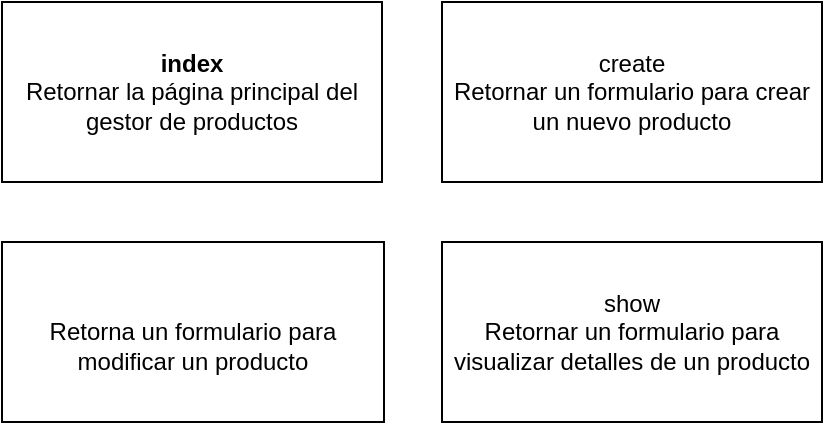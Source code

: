 <mxfile>
    <diagram id="nf9wKMAh9Q2trwsyI6ou" name="Page-1">
        <mxGraphModel dx="1030" dy="518" grid="1" gridSize="10" guides="1" tooltips="1" connect="1" arrows="1" fold="1" page="1" pageScale="1" pageWidth="827" pageHeight="1169" math="0" shadow="0">
            <root>
                <mxCell id="0"/>
                <mxCell id="1" parent="0"/>
                <mxCell id="2" value="&lt;b&gt;index&lt;/b&gt;&lt;div&gt;Retornar la página principal del gestor de productos&lt;/div&gt;" style="whiteSpace=wrap;html=1;" vertex="1" parent="1">
                    <mxGeometry x="80" y="80" width="190" height="90" as="geometry"/>
                </mxCell>
                <mxCell id="3" value="create&lt;br&gt;Retornar un formulario para crear un nuevo producto" style="whiteSpace=wrap;html=1;" vertex="1" parent="1">
                    <mxGeometry x="300" y="80" width="190" height="90" as="geometry"/>
                </mxCell>
                <mxCell id="4" value="show&lt;br&gt;Retornar un formulario para visualizar detalles de un producto" style="whiteSpace=wrap;html=1;" vertex="1" parent="1">
                    <mxGeometry x="300" y="200" width="190" height="90" as="geometry"/>
                </mxCell>
                <mxCell id="5" value="&lt;div&gt;&lt;font color=&quot;#ffffff&quot;&gt;edit&lt;br&gt;&lt;/font&gt;Retorna un formulario para modificar un producto&lt;/div&gt;" style="whiteSpace=wrap;html=1;" vertex="1" parent="1">
                    <mxGeometry x="80" y="200" width="191" height="90" as="geometry"/>
                </mxCell>
            </root>
        </mxGraphModel>
    </diagram>
</mxfile>
